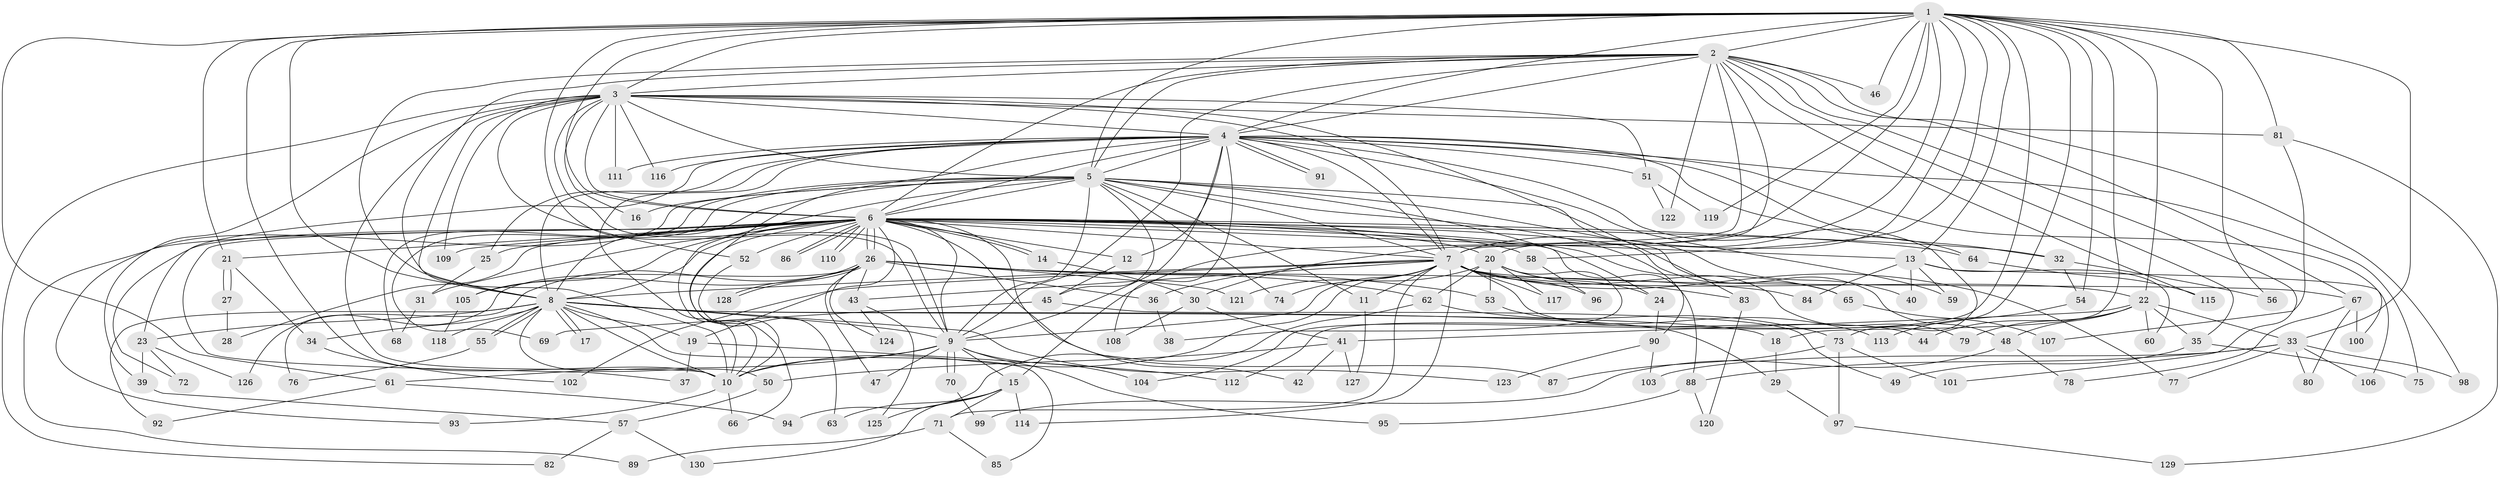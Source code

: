 // Generated by graph-tools (version 1.1) at 2025/49/03/09/25 03:49:39]
// undirected, 130 vertices, 285 edges
graph export_dot {
graph [start="1"]
  node [color=gray90,style=filled];
  1;
  2;
  3;
  4;
  5;
  6;
  7;
  8;
  9;
  10;
  11;
  12;
  13;
  14;
  15;
  16;
  17;
  18;
  19;
  20;
  21;
  22;
  23;
  24;
  25;
  26;
  27;
  28;
  29;
  30;
  31;
  32;
  33;
  34;
  35;
  36;
  37;
  38;
  39;
  40;
  41;
  42;
  43;
  44;
  45;
  46;
  47;
  48;
  49;
  50;
  51;
  52;
  53;
  54;
  55;
  56;
  57;
  58;
  59;
  60;
  61;
  62;
  63;
  64;
  65;
  66;
  67;
  68;
  69;
  70;
  71;
  72;
  73;
  74;
  75;
  76;
  77;
  78;
  79;
  80;
  81;
  82;
  83;
  84;
  85;
  86;
  87;
  88;
  89;
  90;
  91;
  92;
  93;
  94;
  95;
  96;
  97;
  98;
  99;
  100;
  101;
  102;
  103;
  104;
  105;
  106;
  107;
  108;
  109;
  110;
  111;
  112;
  113;
  114;
  115;
  116;
  117;
  118;
  119;
  120;
  121;
  122;
  123;
  124;
  125;
  126;
  127;
  128;
  129;
  130;
  1 -- 2;
  1 -- 3;
  1 -- 4;
  1 -- 5;
  1 -- 6;
  1 -- 7;
  1 -- 8;
  1 -- 9;
  1 -- 10;
  1 -- 13;
  1 -- 18;
  1 -- 20;
  1 -- 21;
  1 -- 22;
  1 -- 30;
  1 -- 33;
  1 -- 46;
  1 -- 54;
  1 -- 56;
  1 -- 58;
  1 -- 61;
  1 -- 81;
  1 -- 104;
  1 -- 112;
  1 -- 119;
  2 -- 3;
  2 -- 4;
  2 -- 5;
  2 -- 6;
  2 -- 7;
  2 -- 8;
  2 -- 9;
  2 -- 10;
  2 -- 15;
  2 -- 35;
  2 -- 46;
  2 -- 67;
  2 -- 98;
  2 -- 101;
  2 -- 115;
  2 -- 122;
  3 -- 4;
  3 -- 5;
  3 -- 6;
  3 -- 7;
  3 -- 8;
  3 -- 9;
  3 -- 10;
  3 -- 16;
  3 -- 39;
  3 -- 51;
  3 -- 52;
  3 -- 81;
  3 -- 82;
  3 -- 83;
  3 -- 109;
  3 -- 111;
  3 -- 116;
  4 -- 5;
  4 -- 6;
  4 -- 7;
  4 -- 8;
  4 -- 9;
  4 -- 10;
  4 -- 12;
  4 -- 23;
  4 -- 25;
  4 -- 32;
  4 -- 51;
  4 -- 59;
  4 -- 64;
  4 -- 66;
  4 -- 73;
  4 -- 75;
  4 -- 91;
  4 -- 91;
  4 -- 100;
  4 -- 108;
  4 -- 111;
  4 -- 116;
  5 -- 6;
  5 -- 7;
  5 -- 8;
  5 -- 9;
  5 -- 10;
  5 -- 11;
  5 -- 16;
  5 -- 24;
  5 -- 40;
  5 -- 45;
  5 -- 48;
  5 -- 68;
  5 -- 69;
  5 -- 74;
  5 -- 90;
  5 -- 93;
  6 -- 7;
  6 -- 8;
  6 -- 9;
  6 -- 10;
  6 -- 12;
  6 -- 13;
  6 -- 14;
  6 -- 14;
  6 -- 19;
  6 -- 20;
  6 -- 21;
  6 -- 25;
  6 -- 26;
  6 -- 26;
  6 -- 28;
  6 -- 31;
  6 -- 32;
  6 -- 37;
  6 -- 42;
  6 -- 52;
  6 -- 58;
  6 -- 64;
  6 -- 65;
  6 -- 72;
  6 -- 79;
  6 -- 86;
  6 -- 86;
  6 -- 87;
  6 -- 88;
  6 -- 89;
  6 -- 105;
  6 -- 109;
  6 -- 110;
  6 -- 110;
  7 -- 8;
  7 -- 9;
  7 -- 10;
  7 -- 11;
  7 -- 22;
  7 -- 36;
  7 -- 43;
  7 -- 44;
  7 -- 65;
  7 -- 67;
  7 -- 71;
  7 -- 74;
  7 -- 77;
  7 -- 96;
  7 -- 102;
  7 -- 114;
  7 -- 117;
  8 -- 9;
  8 -- 10;
  8 -- 17;
  8 -- 17;
  8 -- 18;
  8 -- 19;
  8 -- 23;
  8 -- 29;
  8 -- 34;
  8 -- 50;
  8 -- 55;
  8 -- 55;
  8 -- 85;
  8 -- 92;
  8 -- 118;
  8 -- 123;
  9 -- 10;
  9 -- 15;
  9 -- 47;
  9 -- 61;
  9 -- 70;
  9 -- 70;
  9 -- 95;
  9 -- 104;
  10 -- 66;
  10 -- 93;
  11 -- 127;
  12 -- 45;
  13 -- 40;
  13 -- 59;
  13 -- 60;
  13 -- 84;
  13 -- 106;
  14 -- 30;
  15 -- 63;
  15 -- 71;
  15 -- 114;
  15 -- 125;
  15 -- 130;
  18 -- 29;
  19 -- 37;
  19 -- 112;
  20 -- 24;
  20 -- 38;
  20 -- 53;
  20 -- 62;
  20 -- 83;
  20 -- 117;
  20 -- 121;
  21 -- 27;
  21 -- 27;
  21 -- 34;
  22 -- 33;
  22 -- 35;
  22 -- 41;
  22 -- 44;
  22 -- 48;
  22 -- 60;
  22 -- 79;
  23 -- 39;
  23 -- 72;
  23 -- 126;
  24 -- 90;
  25 -- 31;
  26 -- 36;
  26 -- 43;
  26 -- 47;
  26 -- 53;
  26 -- 62;
  26 -- 76;
  26 -- 84;
  26 -- 105;
  26 -- 121;
  26 -- 124;
  26 -- 126;
  26 -- 128;
  26 -- 128;
  27 -- 28;
  29 -- 97;
  30 -- 41;
  30 -- 108;
  31 -- 68;
  32 -- 54;
  32 -- 56;
  33 -- 77;
  33 -- 80;
  33 -- 88;
  33 -- 98;
  33 -- 103;
  33 -- 106;
  34 -- 102;
  35 -- 49;
  35 -- 75;
  36 -- 38;
  39 -- 57;
  41 -- 42;
  41 -- 50;
  41 -- 127;
  43 -- 124;
  43 -- 125;
  45 -- 49;
  45 -- 69;
  48 -- 78;
  48 -- 99;
  50 -- 57;
  51 -- 119;
  51 -- 122;
  52 -- 63;
  53 -- 113;
  54 -- 113;
  55 -- 76;
  57 -- 82;
  57 -- 130;
  58 -- 96;
  61 -- 92;
  61 -- 94;
  62 -- 73;
  62 -- 94;
  64 -- 115;
  65 -- 107;
  67 -- 78;
  67 -- 80;
  67 -- 100;
  70 -- 99;
  71 -- 85;
  71 -- 89;
  73 -- 87;
  73 -- 97;
  73 -- 101;
  81 -- 107;
  81 -- 129;
  83 -- 120;
  88 -- 95;
  88 -- 120;
  90 -- 103;
  90 -- 123;
  97 -- 129;
  105 -- 118;
}
